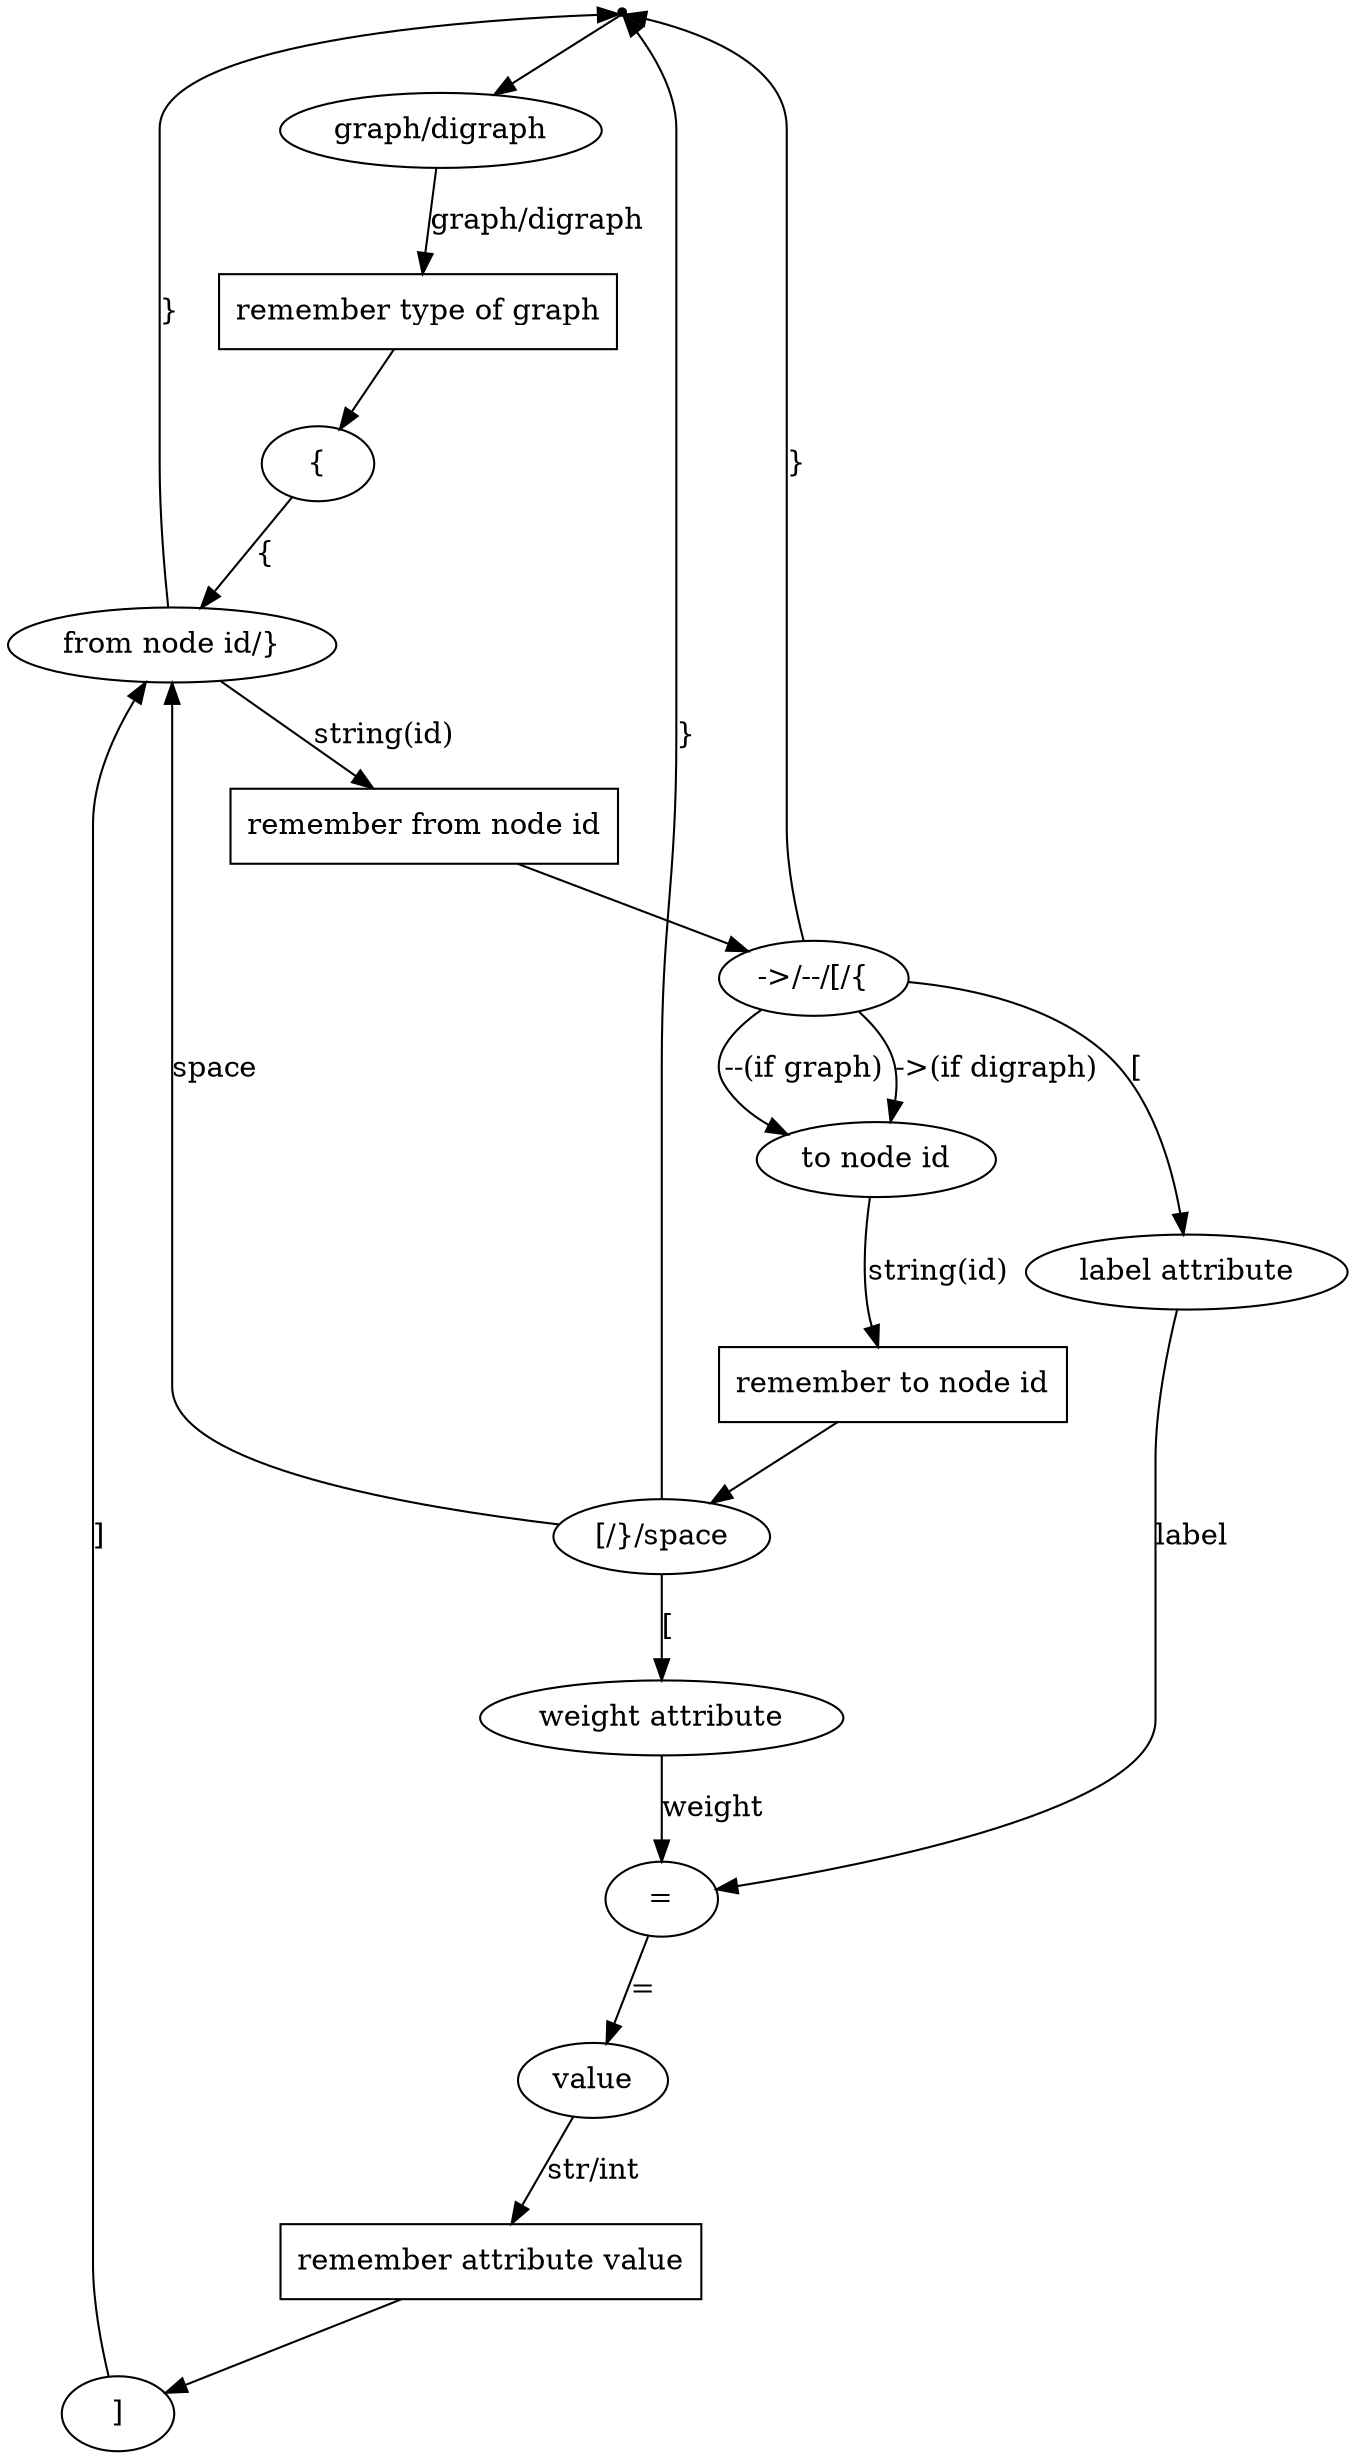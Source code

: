 digraph {
	entrypoint [shape = "point"]
	graph_start [shape = "ellipse" label = "graph/digraph"]
	entrypoint -> graph_start 

	remember_graph_type [shape = "box" label = "remember type of graph"]
	graph_start -> remember_graph_type [label="graph/digraph"]

	open_curly_bracket [shape = "ellipse" label = "{"]
	remember_graph_type -> open_curly_bracket

	from_node_id_or_close_curly_bracket [shape = "ellipse" label = "from node id/}"]
	from_node_id_or_close_curly_bracket -> entrypoint [label = "}"]
	open_curly_bracket -> from_node_id_or_close_curly_bracket [label="{"]

	remember_from_node_id [shape="box" label="remember from node id"]
	from_node_id_or_close_curly_bracket -> remember_from_node_id [label="string(id)"]
	remember_from_node_id -> after_from_node_id

	after_from_node_id [shape = "ellipse" label = "->/--/[/{"]
	to_node_id [shape = "ellipse" label = "to node id"]
	after_from_node_id -> to_node_id [label="->(if digraph)"]
	after_from_node_id -> to_node_id [label="--(if graph)"]
	after_from_node_id -> entrypoint [label = "}"]

	label_attr [shape = "ellipse" label = "label attribute"]
	after_from_node_id -> label_attr [label="["] 

	equal [shape = "ellipse" label = "="]
	label_attr -> equal [label="label"]

	remember_to_node_id [shape="box" label="remember to node id"]
	to_node_id -> remember_to_node_id [label="string(id)"]

	after_to_node_id [label="[/}/space"]
	remember_to_node_id -> after_to_node_id

	after_to_node_id -> entrypoint [label = "}"]
	after_to_node_id -> from_node_id_or_close_curly_bracket [label = "space"]

	weight_attr [shape = "ellipse" label = "weight attribute"]
	after_to_node_id -> weight_attr [label="["] 

	weight_attr -> equal [label="weight"]

	attr_value [shape = "ellipse" label = "value"]
	equal -> attr_value [label="="]

	remember_attr_value [shape="box" label="remember attribute value"]
	attr_value -> remember_attr_value [label="str/int"] 

	close_square_bracket [label = "]"]
	remember_attr_value -> close_square_bracket
	close_square_bracket -> from_node_id_or_close_curly_bracket [label="]"]
}